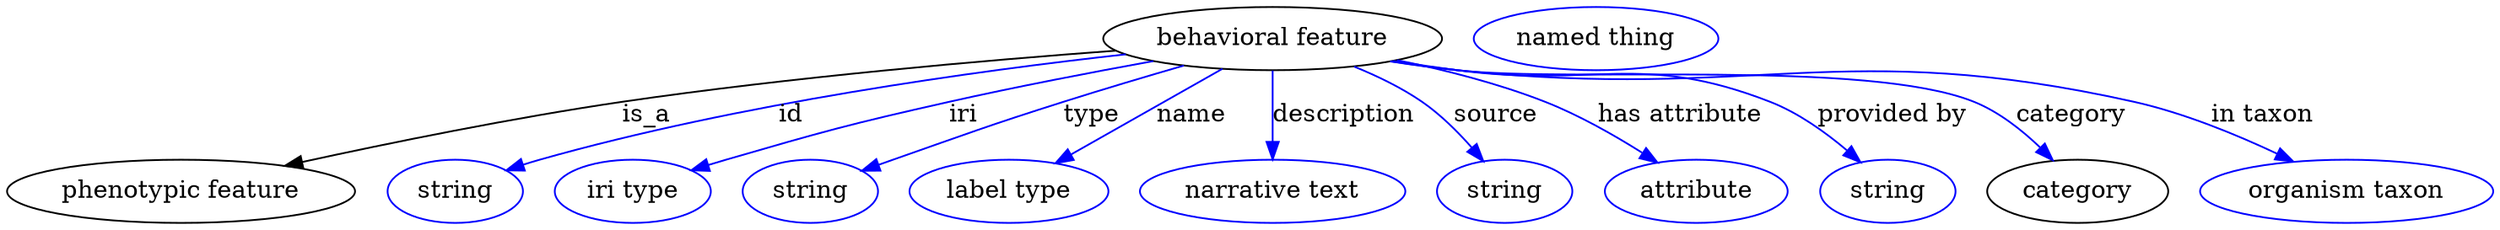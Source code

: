 digraph {
	graph [bb="0,0,1411,123"];
	node [label="\N"];
	"behavioral feature"	[height=0.5,
		label="behavioral feature",
		pos="718.79,105",
		width=2.672];
	"phenotypic feature"	[height=0.5,
		pos="98.791,18",
		width=2.7442];
	"behavioral feature" -> "phenotypic feature"	[label=is_a,
		lp="362.79,61.5",
		pos="e,157.59,32.543 629.52,98.147 554.38,92.601 444.23,83.02 348.79,69 287.13,59.942 217.67,45.723 167.65,34.76"];
	id	[color=blue,
		height=0.5,
		label=string,
		pos="253.79,18",
		width=1.0652];
	"behavioral feature" -> id	[color=blue,
		label=id,
		lp="444.79,61.5",
		pos="e,282.79,29.948 635.29,96.053 550.22,86.643 415.07,68.053 301.79,36 298.69,35.121 295.49,34.148 292.29,33.124",
		style=solid];
	iri	[color=blue,
		height=0.5,
		label="iri type",
		pos="354.79,18",
		width=1.2277];
	"behavioral feature" -> iri	[color=blue,
		label=iri,
		lp="542.79,61.5",
		pos="e,388.42,29.865 650.84,92.217 616.02,85.89 573.01,77.63 534.79,69 478.32,56.251 464.42,52.03 408.79,36 405.28,34.988 401.65,33.911 \
398.01,32.81",
		style=solid];
	type	[color=blue,
		height=0.5,
		label=string,
		pos="455.79,18",
		width=1.0652];
	"behavioral feature" -> type	[color=blue,
		label=type,
		lp="615.79,61.5",
		pos="e,485.09,29.697 668.27,89.649 647.06,83.491 622.17,76.093 599.79,69 556.38,55.239 545.76,51.079 502.79,36 500.1,35.057 497.33,34.077 \
494.55,33.084",
		style=solid];
	name	[color=blue,
		height=0.5,
		label="label type",
		pos="568.79,18",
		width=1.5707];
	"behavioral feature" -> name	[color=blue,
		label=name,
		lp="672.79,61.5",
		pos="e,595.24,33.988 690.22,87.812 665.74,73.938 630.37,53.896 604.11,39.017",
		style=solid];
	description	[color=blue,
		height=0.5,
		label="narrative text",
		pos="718.79,18",
		width=2.0943];
	"behavioral feature" -> description	[color=blue,
		label=description,
		lp="759.29,61.5",
		pos="e,718.79,36.175 718.79,86.799 718.79,75.163 718.79,59.548 718.79,46.237",
		style=solid];
	source	[color=blue,
		height=0.5,
		label=string,
		pos="850.79,18",
		width=1.0652];
	"behavioral feature" -> source	[color=blue,
		label=source,
		lp="845.79,61.5",
		pos="e,838.67,35.129 765.18,89.04 778.26,83.747 792.1,77.06 803.79,69 814.26,61.784 824.17,51.893 832.17,42.813",
		style=solid];
	"has attribute"	[color=blue,
		height=0.5,
		label=attribute,
		pos="958.79,18",
		width=1.4443];
	"behavioral feature" -> "has attribute"	[color=blue,
		label="has attribute",
		lp="950.79,61.5",
		pos="e,937.03,34.359 789.62,92.804 816.53,87.316 847.11,79.559 873.79,69 892.82,61.468 912.61,50.068 928.3,40.054",
		style=solid];
	"provided by"	[color=blue,
		height=0.5,
		label=string,
		pos="1066.8,18",
		width=1.0652];
	"behavioral feature" -> "provided by"	[color=blue,
		label="provided by",
		lp="1070.3,61.5",
		pos="e,1051.5,34.749 787.33,92.299 799.46,90.401 811.98,88.552 823.79,87 902.63,76.641 927.9,98.363 1001.8,69 1017.4,62.806 1032.4,51.724 \
1044,41.564",
		style=solid];
	category	[height=0.5,
		pos="1174.8,18",
		width=1.4263];
	"behavioral feature" -> category	[color=blue,
		label=category,
		lp="1172.3,61.5",
		pos="e,1160.9,35.682 786.15,92.08 798.64,90.16 811.59,88.36 823.79,87 888.62,79.778 1056.4,93.584 1116.8,69 1130.7,63.331 1143.7,52.904 \
1153.8,43.034",
		style=solid];
	"in taxon"	[color=blue,
		height=0.5,
		label="organism taxon",
		pos="1327.8,18",
		width=2.3109];
	"behavioral feature" -> "in taxon"	[color=blue,
		label="in taxon",
		lp="1280.8,61.5",
		pos="e,1297.7,35.006 785.58,92.021 798.23,90.082 811.39,88.29 823.79,87 993.73,69.318 1041.1,106.42 1207.8,69 1235.9,62.7 1265.7,50.282 \
1288.6,39.397",
		style=solid];
	"named thing_category"	[color=blue,
		height=0.5,
		label="named thing",
		pos="902.79,105",
		width=1.9318];
}

